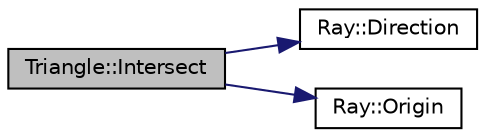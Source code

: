 digraph "Triangle::Intersect"
{
 // LATEX_PDF_SIZE
  edge [fontname="Helvetica",fontsize="10",labelfontname="Helvetica",labelfontsize="10"];
  node [fontname="Helvetica",fontsize="10",shape=record];
  rankdir="LR";
  Node1 [label="Triangle::Intersect",height=0.2,width=0.4,color="black", fillcolor="grey75", style="filled", fontcolor="black",tooltip="Compute the intersection between a ray and a triangle."];
  Node1 -> Node2 [color="midnightblue",fontsize="10",style="solid",fontname="Helvetica"];
  Node2 [label="Ray::Direction",height=0.2,width=0.4,color="black", fillcolor="white", style="filled",URL="$class_ray.html#a443fe7715a9534f79a9ce69fb7415ac6",tooltip="Return the direction of the ray."];
  Node1 -> Node3 [color="midnightblue",fontsize="10",style="solid",fontname="Helvetica"];
  Node3 [label="Ray::Origin",height=0.2,width=0.4,color="black", fillcolor="white", style="filled",URL="$class_ray.html#a88a27af7a629ee35758409846a5f9b00",tooltip="Return the origin of the ray."];
}
